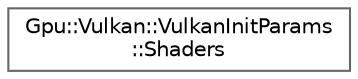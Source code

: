 digraph "Graphical Class Hierarchy"
{
 // LATEX_PDF_SIZE
  bgcolor="transparent";
  edge [fontname=Helvetica,fontsize=10,labelfontname=Helvetica,labelfontsize=10];
  node [fontname=Helvetica,fontsize=10,shape=box,height=0.2,width=0.4];
  rankdir="LR";
  Node0 [id="Node000000",label="Gpu::Vulkan::VulkanInitParams\l::Shaders",height=0.2,width=0.4,color="grey40", fillcolor="white", style="filled",URL="$classGpu_1_1Vulkan_1_1VulkanInitParams_1_1Shaders.html",tooltip=" "];
}

